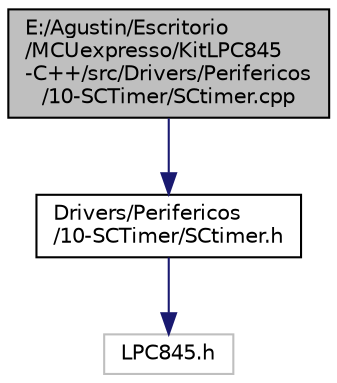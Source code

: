 digraph "E:/Agustin/Escritorio/MCUexpresso/KitLPC845-C++/src/Drivers/Perifericos/10-SCTimer/SCtimer.cpp"
{
 // LATEX_PDF_SIZE
  edge [fontname="Helvetica",fontsize="10",labelfontname="Helvetica",labelfontsize="10"];
  node [fontname="Helvetica",fontsize="10",shape=record];
  Node1 [label="E:/Agustin/Escritorio\l/MCUexpresso/KitLPC845\l-C++/src/Drivers/Perifericos\l/10-SCTimer/SCtimer.cpp",height=0.2,width=0.4,color="black", fillcolor="grey75", style="filled", fontcolor="black",tooltip="Salida autónoma temporizada."];
  Node1 -> Node2 [color="midnightblue",fontsize="10",style="solid",fontname="Helvetica"];
  Node2 [label="Drivers/Perifericos\l/10-SCTimer/SCtimer.h",height=0.2,width=0.4,color="black", fillcolor="white", style="filled",URL="$_s_ctimer_8h.html",tooltip="Salida autónoma temporizada."];
  Node2 -> Node3 [color="midnightblue",fontsize="10",style="solid",fontname="Helvetica"];
  Node3 [label="LPC845.h",height=0.2,width=0.4,color="grey75", fillcolor="white", style="filled",tooltip=" "];
}
